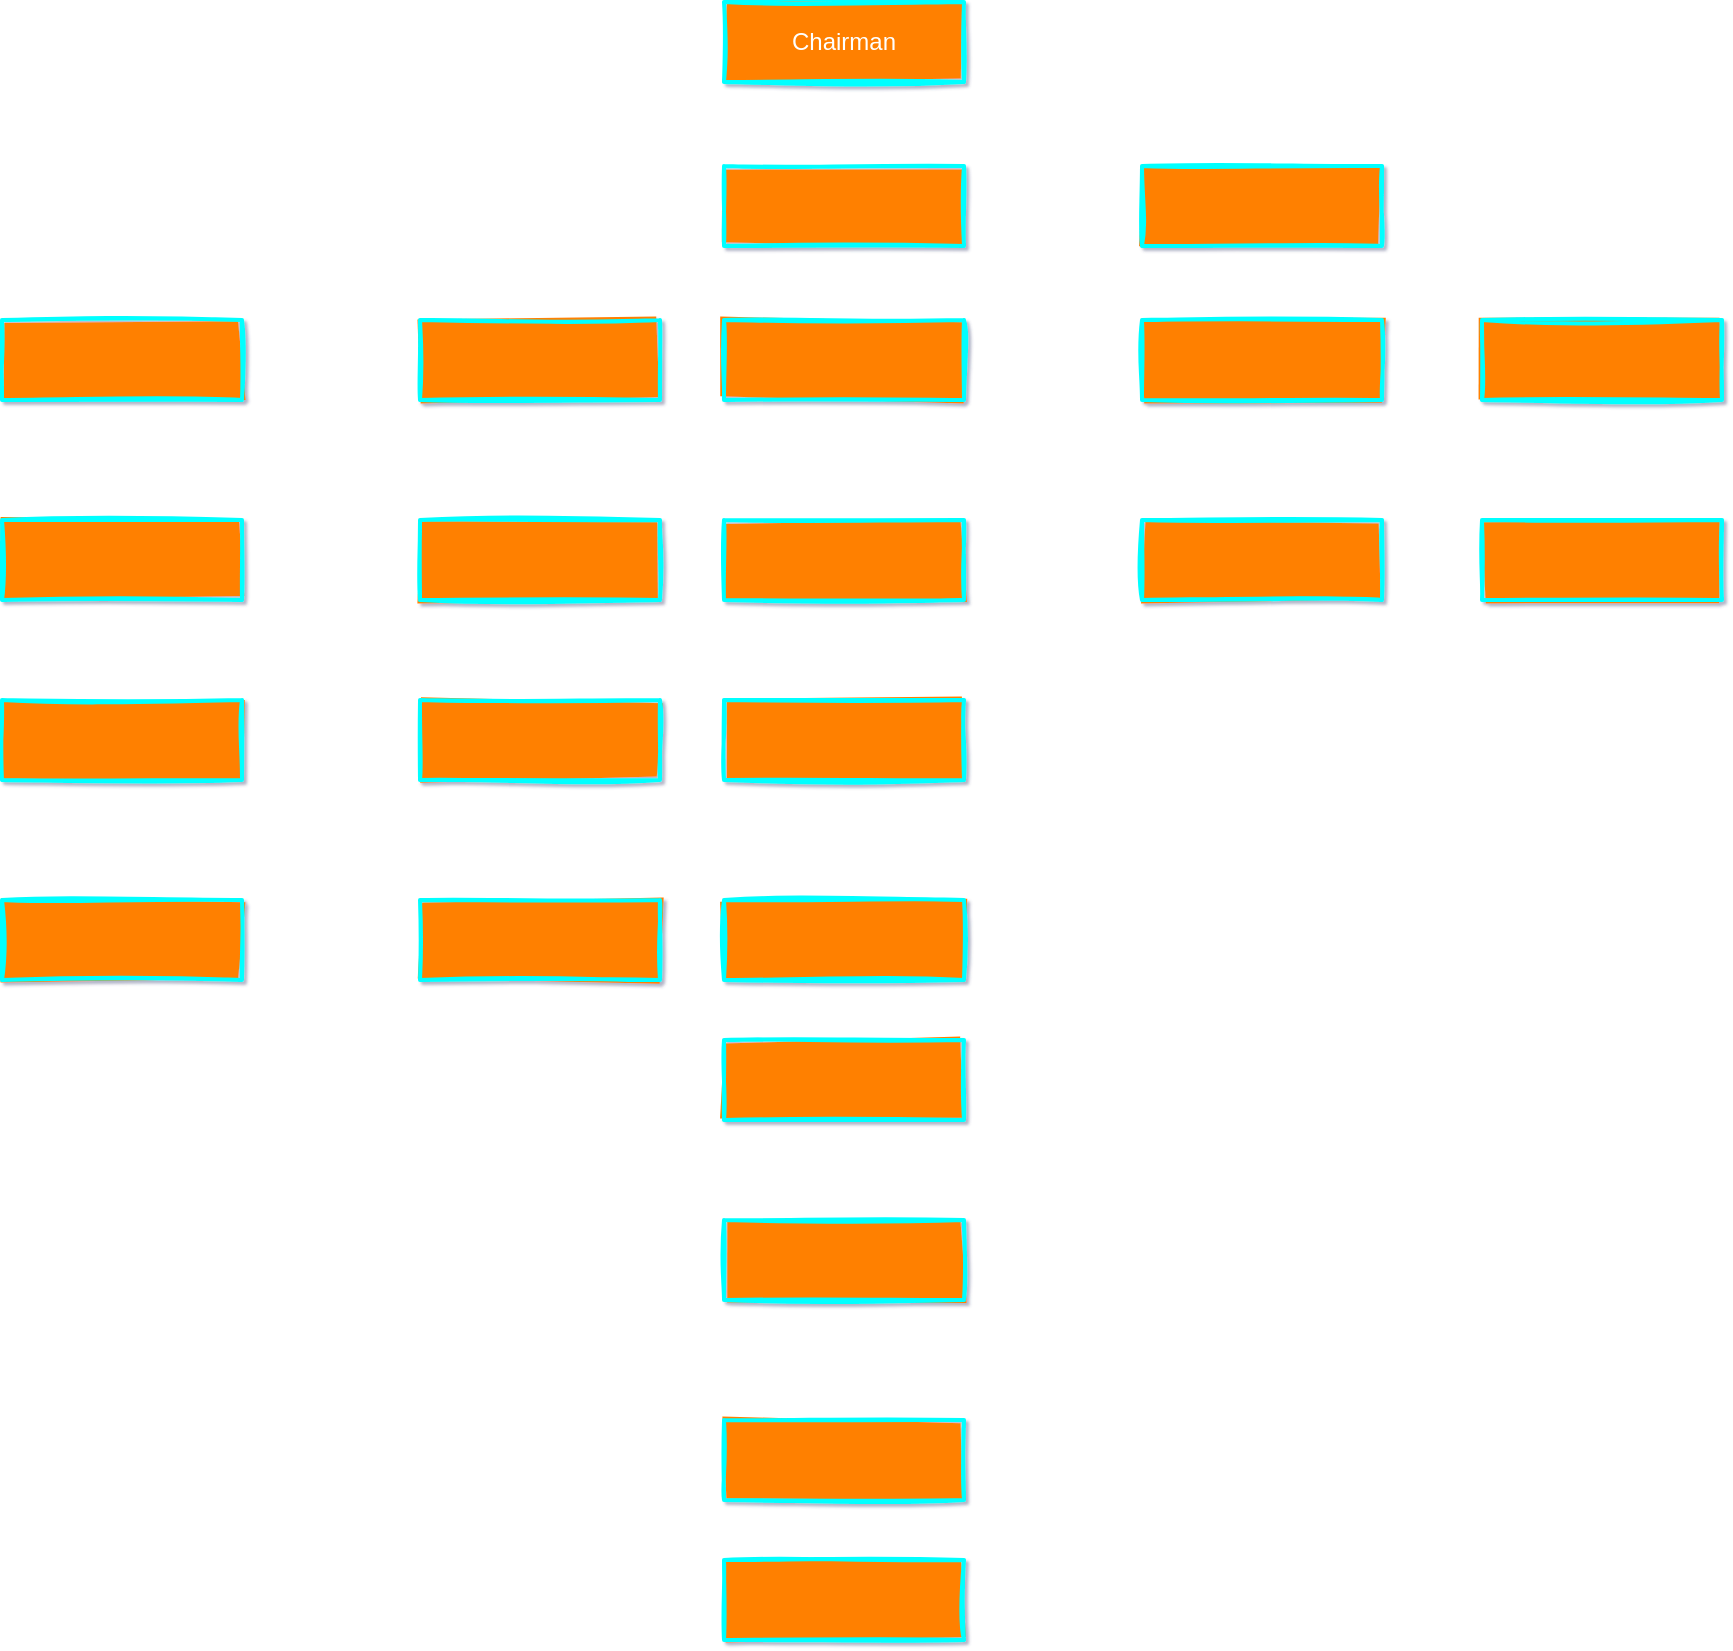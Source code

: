 <mxfile version="14.4.9" type="github">
  <diagram id="FO-RGReOxq80L-MBgQHs" name="Page-1">
    <mxGraphModel dx="2173" dy="702" grid="1" gridSize="10" guides="1" tooltips="1" connect="1" arrows="1" fold="1" page="1" pageScale="1" pageWidth="850" pageHeight="1100" background="#ffffff" math="0" shadow="1">
      <root>
        <mxCell id="0" />
        <mxCell id="1" parent="0" />
        <mxCell id="gR1ojCWEjcClbQMdaOFg-16" value="Chairman" style="rounded=0;whiteSpace=wrap;html=1;gradientDirection=south;sketch=1;fontColor=#ffffff;strokeWidth=2;fillStyle=solid;fillColor=#FF8000;strokeColor=#00FFFF;" parent="1" vertex="1">
          <mxGeometry x="341" y="41" width="120" height="40" as="geometry" />
        </mxCell>
        <mxCell id="gR1ojCWEjcClbQMdaOFg-17" value="" style="rounded=0;whiteSpace=wrap;html=1;gradientDirection=south;sketch=1;strokeWidth=2;fillStyle=solid;fontColor=#ffffff;fillColor=#FF8000;strokeColor=#00FFFF;" parent="1" vertex="1">
          <mxGeometry x="341" y="123" width="120" height="40" as="geometry" />
        </mxCell>
        <mxCell id="gR1ojCWEjcClbQMdaOFg-18" value="" style="rounded=0;whiteSpace=wrap;html=1;gradientDirection=south;sketch=1;strokeWidth=2;fillStyle=solid;fontColor=#ffffff;fillColor=#FF8000;strokeColor=#00FFFF;" parent="1" vertex="1">
          <mxGeometry x="550" y="123" width="120" height="40" as="geometry" />
        </mxCell>
        <mxCell id="gR1ojCWEjcClbQMdaOFg-19" value="" style="rounded=0;whiteSpace=wrap;html=1;gradientDirection=south;sketch=1;strokeWidth=2;fillStyle=solid;fontColor=#ffffff;fillColor=#FF8000;strokeColor=#00FFFF;" parent="1" vertex="1">
          <mxGeometry x="341" y="200" width="120" height="40" as="geometry" />
        </mxCell>
        <mxCell id="gR1ojCWEjcClbQMdaOFg-20" value="" style="rounded=0;whiteSpace=wrap;html=1;gradientDirection=south;sketch=1;strokeWidth=2;fillStyle=solid;fontColor=#ffffff;fillColor=#FF8000;strokeColor=#00FFFF;" parent="1" vertex="1">
          <mxGeometry x="550" y="200" width="120" height="40" as="geometry" />
        </mxCell>
        <mxCell id="gR1ojCWEjcClbQMdaOFg-21" value="" style="rounded=0;whiteSpace=wrap;html=1;gradientDirection=south;sketch=1;strokeWidth=2;fillStyle=solid;fontColor=#ffffff;fillColor=#FF8000;strokeColor=#00FFFF;" parent="1" vertex="1">
          <mxGeometry x="-20" y="200" width="120" height="40" as="geometry" />
        </mxCell>
        <mxCell id="gR1ojCWEjcClbQMdaOFg-22" value="" style="rounded=0;whiteSpace=wrap;html=1;gradientDirection=south;sketch=1;strokeWidth=2;fillStyle=solid;fontColor=#ffffff;fillColor=#FF8000;strokeColor=#00FFFF;" parent="1" vertex="1">
          <mxGeometry x="189" y="200" width="120" height="40" as="geometry" />
        </mxCell>
        <mxCell id="gR1ojCWEjcClbQMdaOFg-23" value="" style="rounded=0;whiteSpace=wrap;html=1;gradientDirection=south;sketch=1;strokeWidth=2;fillStyle=solid;fontColor=#ffffff;fillColor=#FF8000;strokeColor=#00FFFF;" parent="1" vertex="1">
          <mxGeometry x="341" y="300" width="120" height="40" as="geometry" />
        </mxCell>
        <mxCell id="gR1ojCWEjcClbQMdaOFg-24" value="" style="rounded=0;whiteSpace=wrap;html=1;gradientDirection=south;sketch=1;strokeWidth=2;fillStyle=solid;fontColor=#ffffff;fillColor=#FF8000;strokeColor=#00FFFF;" parent="1" vertex="1">
          <mxGeometry x="550" y="300" width="120" height="40" as="geometry" />
        </mxCell>
        <mxCell id="gR1ojCWEjcClbQMdaOFg-25" value="" style="rounded=0;whiteSpace=wrap;html=1;gradientDirection=south;sketch=1;strokeWidth=2;fillStyle=solid;fontColor=#ffffff;fillColor=#FF8000;strokeColor=#00FFFF;" parent="1" vertex="1">
          <mxGeometry x="-20" y="300" width="120" height="40" as="geometry" />
        </mxCell>
        <mxCell id="gR1ojCWEjcClbQMdaOFg-26" value="" style="rounded=0;whiteSpace=wrap;html=1;gradientDirection=south;sketch=1;fontColor=#ffffff;strokeWidth=2;fillStyle=solid;fillColor=#FF8000;strokeColor=#00FFFF;" parent="1" vertex="1">
          <mxGeometry x="189" y="300" width="120" height="40" as="geometry" />
        </mxCell>
        <mxCell id="gR1ojCWEjcClbQMdaOFg-27" value="" style="rounded=0;whiteSpace=wrap;html=1;gradientDirection=south;sketch=1;strokeWidth=2;fillStyle=solid;fontColor=#ffffff;fillColor=#FF8000;strokeColor=#00FFFF;" parent="1" vertex="1">
          <mxGeometry x="720" y="200" width="120" height="40" as="geometry" />
        </mxCell>
        <mxCell id="gR1ojCWEjcClbQMdaOFg-28" value="" style="rounded=0;whiteSpace=wrap;html=1;gradientDirection=south;sketch=1;strokeWidth=2;fillStyle=solid;fontColor=#ffffff;fillColor=#FF8000;strokeColor=#00FFFF;" parent="1" vertex="1">
          <mxGeometry x="720" y="300" width="120" height="40" as="geometry" />
        </mxCell>
        <mxCell id="gR1ojCWEjcClbQMdaOFg-29" value="" style="rounded=0;whiteSpace=wrap;html=1;gradientDirection=south;sketch=1;strokeWidth=2;fillStyle=solid;fontColor=#ffffff;fillColor=#FF8000;strokeColor=#00FFFF;" parent="1" vertex="1">
          <mxGeometry x="341" y="390" width="120" height="40" as="geometry" />
        </mxCell>
        <mxCell id="gR1ojCWEjcClbQMdaOFg-30" value="" style="rounded=0;whiteSpace=wrap;html=1;gradientDirection=south;sketch=1;strokeWidth=2;fillStyle=solid;fontColor=#ffffff;fillColor=#FF8000;strokeColor=#00FFFF;" parent="1" vertex="1">
          <mxGeometry x="-20" y="390" width="120" height="40" as="geometry" />
        </mxCell>
        <mxCell id="gR1ojCWEjcClbQMdaOFg-31" value="" style="rounded=0;whiteSpace=wrap;html=1;gradientDirection=south;sketch=1;strokeWidth=2;fillStyle=solid;fontColor=#ffffff;fillColor=#FF8000;strokeColor=#00FFFF;" parent="1" vertex="1">
          <mxGeometry x="189" y="390" width="120" height="40" as="geometry" />
        </mxCell>
        <mxCell id="gR1ojCWEjcClbQMdaOFg-32" value="" style="rounded=0;whiteSpace=wrap;html=1;gradientDirection=south;sketch=1;strokeWidth=2;fillStyle=solid;fontColor=#ffffff;fillColor=#FF8000;strokeColor=#00FFFF;" parent="1" vertex="1">
          <mxGeometry x="341" y="490" width="120" height="40" as="geometry" />
        </mxCell>
        <mxCell id="gR1ojCWEjcClbQMdaOFg-33" value="" style="rounded=0;whiteSpace=wrap;html=1;gradientDirection=south;sketch=1;strokeWidth=2;fillStyle=solid;fontColor=#ffffff;fillColor=#FF8000;strokeColor=#00FFFF;" parent="1" vertex="1">
          <mxGeometry x="-20" y="490" width="120" height="40" as="geometry" />
        </mxCell>
        <mxCell id="gR1ojCWEjcClbQMdaOFg-34" value="" style="rounded=0;whiteSpace=wrap;html=1;gradientDirection=south;sketch=1;strokeWidth=2;fillStyle=solid;fontColor=#ffffff;fillColor=#FF8000;strokeColor=#00FFFF;" parent="1" vertex="1">
          <mxGeometry x="189" y="490" width="120" height="40" as="geometry" />
        </mxCell>
        <mxCell id="gR1ojCWEjcClbQMdaOFg-36" value="" style="rounded=0;whiteSpace=wrap;html=1;gradientDirection=south;sketch=1;strokeWidth=2;fillStyle=solid;fontColor=#ffffff;fillColor=#FF8000;strokeColor=#00FFFF;" parent="1" vertex="1">
          <mxGeometry x="341" y="560" width="120" height="40" as="geometry" />
        </mxCell>
        <mxCell id="gR1ojCWEjcClbQMdaOFg-37" value="" style="rounded=0;whiteSpace=wrap;html=1;gradientDirection=south;sketch=1;strokeWidth=2;fillStyle=solid;fontColor=#ffffff;fillColor=#FF8000;strokeColor=#00FFFF;" parent="1" vertex="1">
          <mxGeometry x="341" y="650" width="120" height="40" as="geometry" />
        </mxCell>
        <mxCell id="gR1ojCWEjcClbQMdaOFg-38" value="" style="rounded=0;whiteSpace=wrap;html=1;gradientDirection=south;sketch=1;strokeWidth=2;fillStyle=solid;fontColor=#ffffff;fillColor=#FF8000;strokeColor=#00FFFF;" parent="1" vertex="1">
          <mxGeometry x="341" y="750" width="120" height="40" as="geometry" />
        </mxCell>
        <mxCell id="gR1ojCWEjcClbQMdaOFg-39" value="" style="rounded=0;whiteSpace=wrap;html=1;gradientDirection=south;sketch=1;strokeWidth=2;fillStyle=solid;fontColor=#ffffff;fillColor=#FF8000;strokeColor=#00FFFF;" parent="1" vertex="1">
          <mxGeometry x="341" y="820" width="120" height="40" as="geometry" />
        </mxCell>
      </root>
    </mxGraphModel>
  </diagram>
</mxfile>
